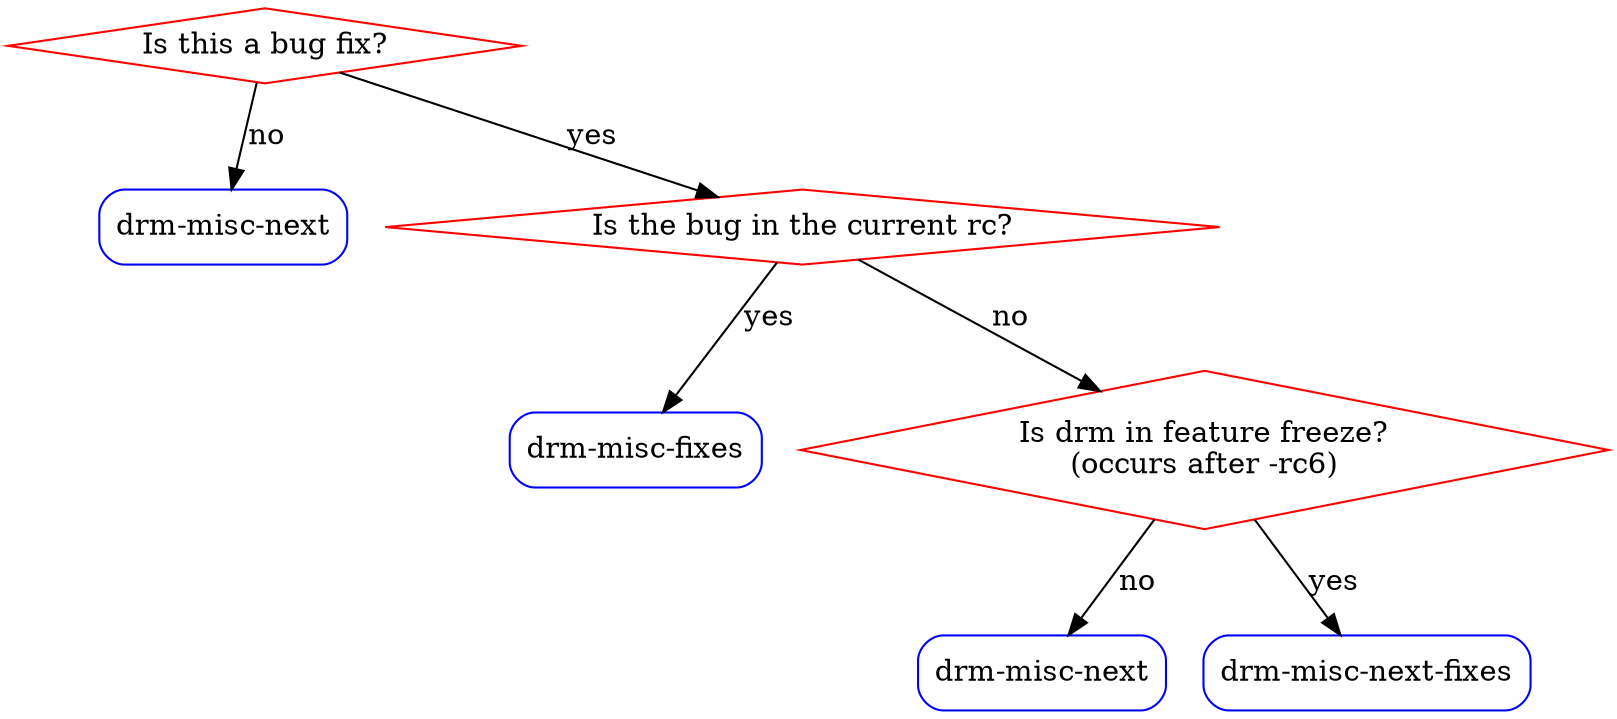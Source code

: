 digraph {
	next_0[shape=box, style=rounded, color=blue, label="drm-misc-next"];
	next_1[shape=box, style=rounded, color=blue, label="drm-misc-next"];
	fixes_0[shape=box, style=rounded, color=blue, label="drm-misc-fixes"];
	next_fixes_0[shape=box, style=rounded, color=blue,
		     label="drm-misc-next-fixes"];

	is_fix[shape=diamond, color=red, label="Is this a bug fix?"];
	in_origin[shape=diamond, color=red,
		  label="Is the bug in the current rc?"];
	is_late[shape=diamond, color=red,
		label="Is drm in feature freeze?\n(occurs after -rc6)"];

	is_fix -> next_0[label="no"];
	is_fix -> in_origin[label="yes"];

	in_origin -> fixes_0[label="yes"]
	in_origin -> is_late[label="no"];

	is_late -> next_1[label="no"]
	is_late -> next_fixes_0[label="yes"]
}
